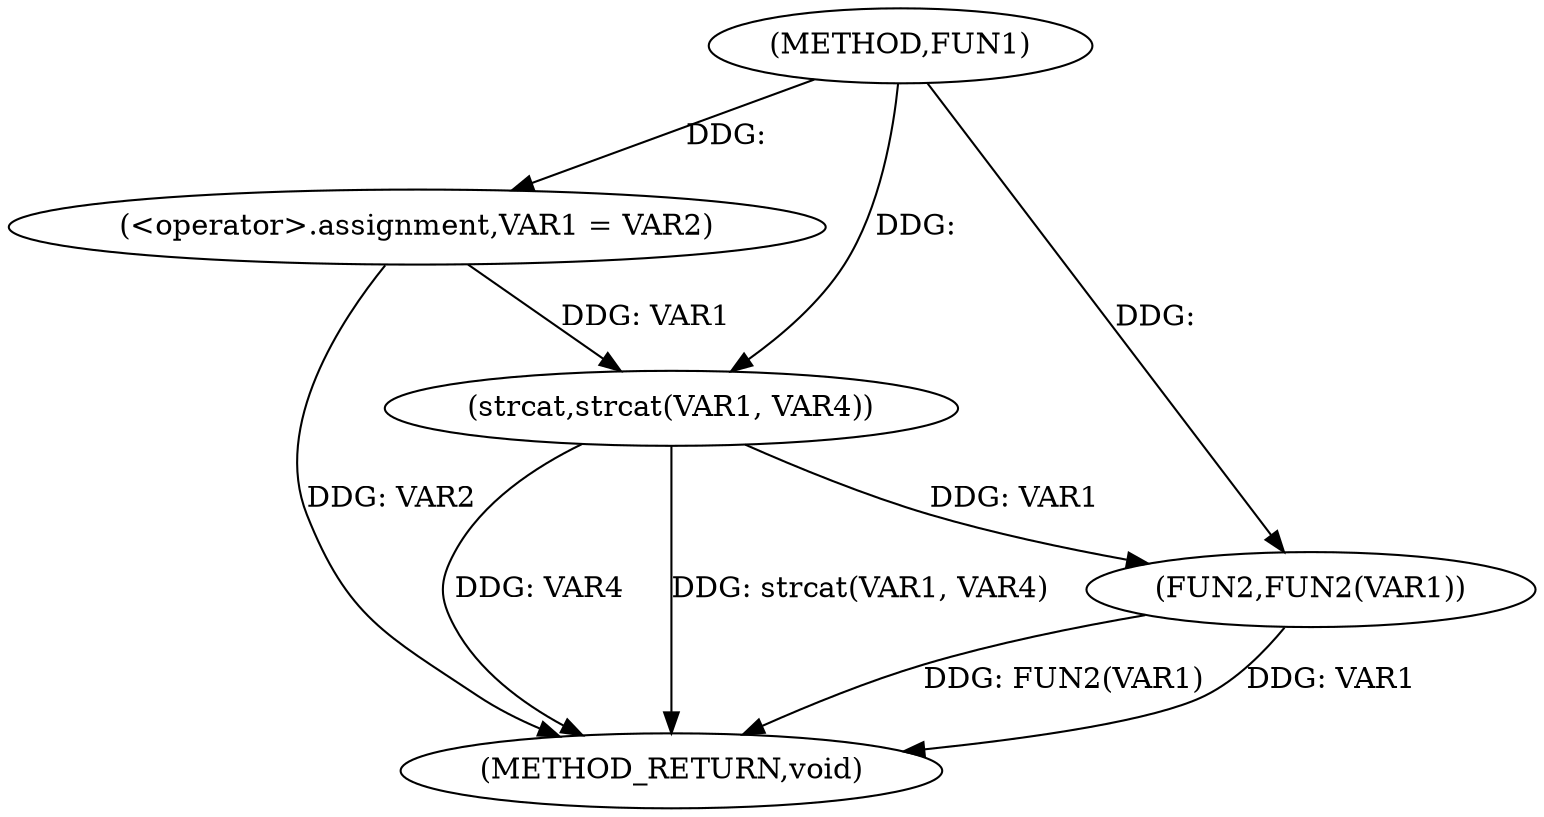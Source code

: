 digraph FUN1 {  
"1000100" [label = "(METHOD,FUN1)" ]
"1000117" [label = "(METHOD_RETURN,void)" ]
"1000107" [label = "(<operator>.assignment,VAR1 = VAR2)" ]
"1000112" [label = "(strcat,strcat(VAR1, VAR4))" ]
"1000115" [label = "(FUN2,FUN2(VAR1))" ]
  "1000112" -> "1000117"  [ label = "DDG: VAR4"] 
  "1000115" -> "1000117"  [ label = "DDG: FUN2(VAR1)"] 
  "1000112" -> "1000117"  [ label = "DDG: strcat(VAR1, VAR4)"] 
  "1000115" -> "1000117"  [ label = "DDG: VAR1"] 
  "1000107" -> "1000117"  [ label = "DDG: VAR2"] 
  "1000100" -> "1000107"  [ label = "DDG: "] 
  "1000107" -> "1000112"  [ label = "DDG: VAR1"] 
  "1000100" -> "1000112"  [ label = "DDG: "] 
  "1000112" -> "1000115"  [ label = "DDG: VAR1"] 
  "1000100" -> "1000115"  [ label = "DDG: "] 
}
